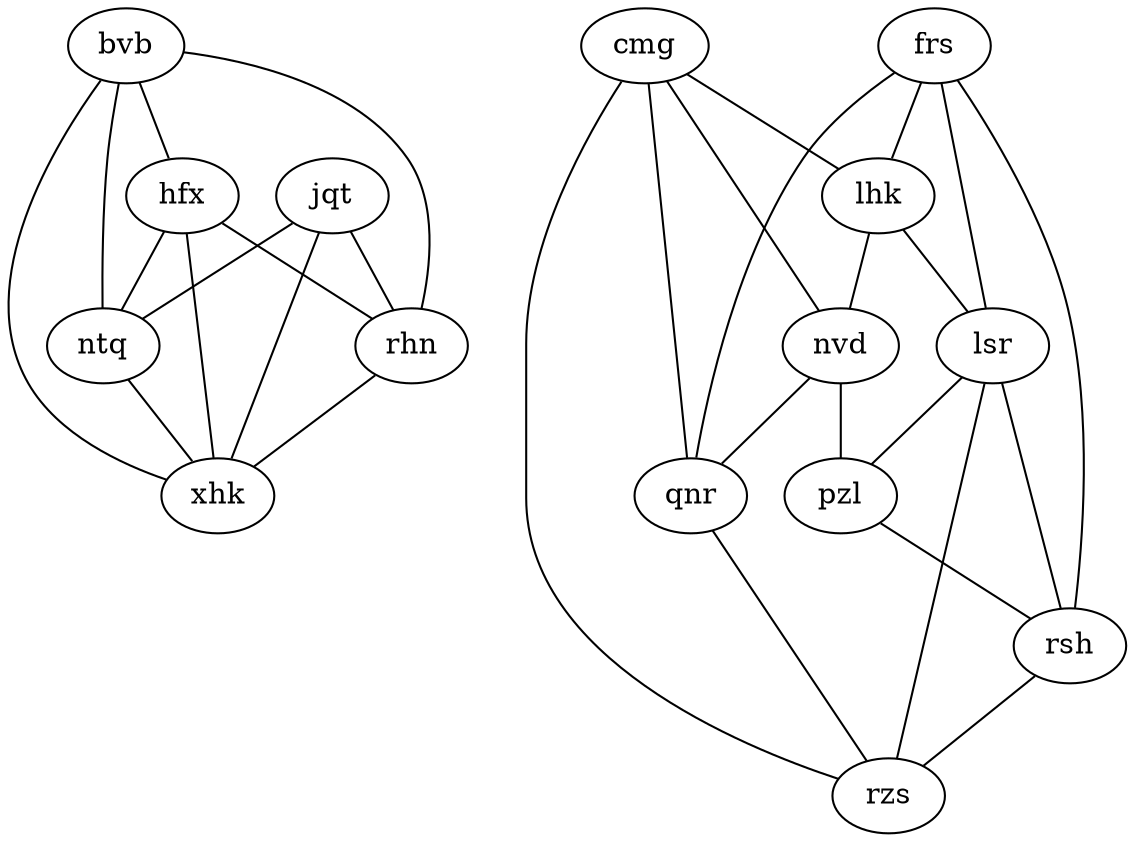 strict graph {
    "bvb"
    "cmg"
    "frs"
    "hfx"
    "jqt"
    "lhk"
    "lsr"
    "ntq"
    "nvd"
    "pzl"
    "qnr"
    "rhn"
    "rsh"
    "rzs"
    "xhk"
    "bvb" -- "hfx" [weight=1]
    "bvb" -- "ntq" [weight=1]
    "bvb" -- "rhn" [weight=1]
    "bvb" -- "xhk" [weight=1]
    "cmg" -- "lhk" [weight=1]
    "cmg" -- "nvd" [weight=1]
    "cmg" -- "qnr" [weight=1]
    "cmg" -- "rzs" [weight=1]
    "frs" -- "lhk" [weight=1]
    "frs" -- "lsr" [weight=1]
    "frs" -- "qnr" [weight=1]
    "frs" -- "rsh" [weight=1]
    "hfx" -- "ntq" [weight=1]
    "hfx" -- "rhn" [weight=1]
    "hfx" -- "xhk" [weight=1]
    "jqt" -- "ntq" [weight=1]
    "jqt" -- "rhn" [weight=1]
    "jqt" -- "xhk" [weight=1]
    "lhk" -- "lsr" [weight=1]
    "lhk" -- "nvd" [weight=1]
    "lsr" -- "pzl" [weight=1]
    "lsr" -- "rsh" [weight=1]
    "lsr" -- "rzs" [weight=1]
    "ntq" -- "xhk" [weight=1]
    "nvd" -- "pzl" [weight=1]
    "nvd" -- "qnr" [weight=1]
    "pzl" -- "rsh" [weight=1]
    "qnr" -- "rzs" [weight=1]
    "rhn" -- "xhk" [weight=1]
    "rsh" -- "rzs" [weight=1]
}
